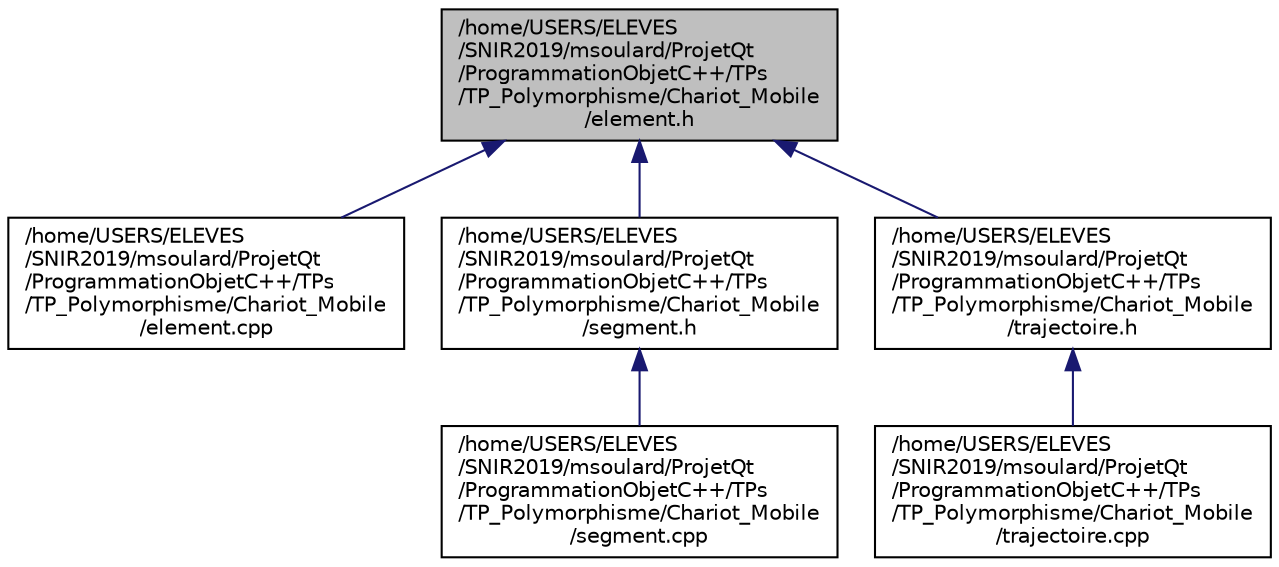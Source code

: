 digraph "/home/USERS/ELEVES/SNIR2019/msoulard/ProjetQt/ProgrammationObjetC++/TPs/TP_Polymorphisme/Chariot_Mobile/element.h"
{
  edge [fontname="Helvetica",fontsize="10",labelfontname="Helvetica",labelfontsize="10"];
  node [fontname="Helvetica",fontsize="10",shape=record];
  Node1 [label="/home/USERS/ELEVES\l/SNIR2019/msoulard/ProjetQt\l/ProgrammationObjetC++/TPs\l/TP_Polymorphisme/Chariot_Mobile\l/element.h",height=0.2,width=0.4,color="black", fillcolor="grey75", style="filled", fontcolor="black"];
  Node1 -> Node2 [dir="back",color="midnightblue",fontsize="10",style="solid",fontname="Helvetica"];
  Node2 [label="/home/USERS/ELEVES\l/SNIR2019/msoulard/ProjetQt\l/ProgrammationObjetC++/TPs\l/TP_Polymorphisme/Chariot_Mobile\l/element.cpp",height=0.2,width=0.4,color="black", fillcolor="white", style="filled",URL="$element_8cpp.html"];
  Node1 -> Node3 [dir="back",color="midnightblue",fontsize="10",style="solid",fontname="Helvetica"];
  Node3 [label="/home/USERS/ELEVES\l/SNIR2019/msoulard/ProjetQt\l/ProgrammationObjetC++/TPs\l/TP_Polymorphisme/Chariot_Mobile\l/segment.h",height=0.2,width=0.4,color="black", fillcolor="white", style="filled",URL="$segment_8h.html",tooltip="The Segment class. "];
  Node3 -> Node4 [dir="back",color="midnightblue",fontsize="10",style="solid",fontname="Helvetica"];
  Node4 [label="/home/USERS/ELEVES\l/SNIR2019/msoulard/ProjetQt\l/ProgrammationObjetC++/TPs\l/TP_Polymorphisme/Chariot_Mobile\l/segment.cpp",height=0.2,width=0.4,color="black", fillcolor="white", style="filled",URL="$segment_8cpp.html",tooltip="Segment::Segment. "];
  Node1 -> Node5 [dir="back",color="midnightblue",fontsize="10",style="solid",fontname="Helvetica"];
  Node5 [label="/home/USERS/ELEVES\l/SNIR2019/msoulard/ProjetQt\l/ProgrammationObjetC++/TPs\l/TP_Polymorphisme/Chariot_Mobile\l/trajectoire.h",height=0.2,width=0.4,color="black", fillcolor="white", style="filled",URL="$trajectoire_8h.html",tooltip="The Trajectoire class. "];
  Node5 -> Node6 [dir="back",color="midnightblue",fontsize="10",style="solid",fontname="Helvetica"];
  Node6 [label="/home/USERS/ELEVES\l/SNIR2019/msoulard/ProjetQt\l/ProgrammationObjetC++/TPs\l/TP_Polymorphisme/Chariot_Mobile\l/trajectoire.cpp",height=0.2,width=0.4,color="black", fillcolor="white", style="filled",URL="$trajectoire_8cpp.html",tooltip="Trajectoire::Trajectoire. "];
}
